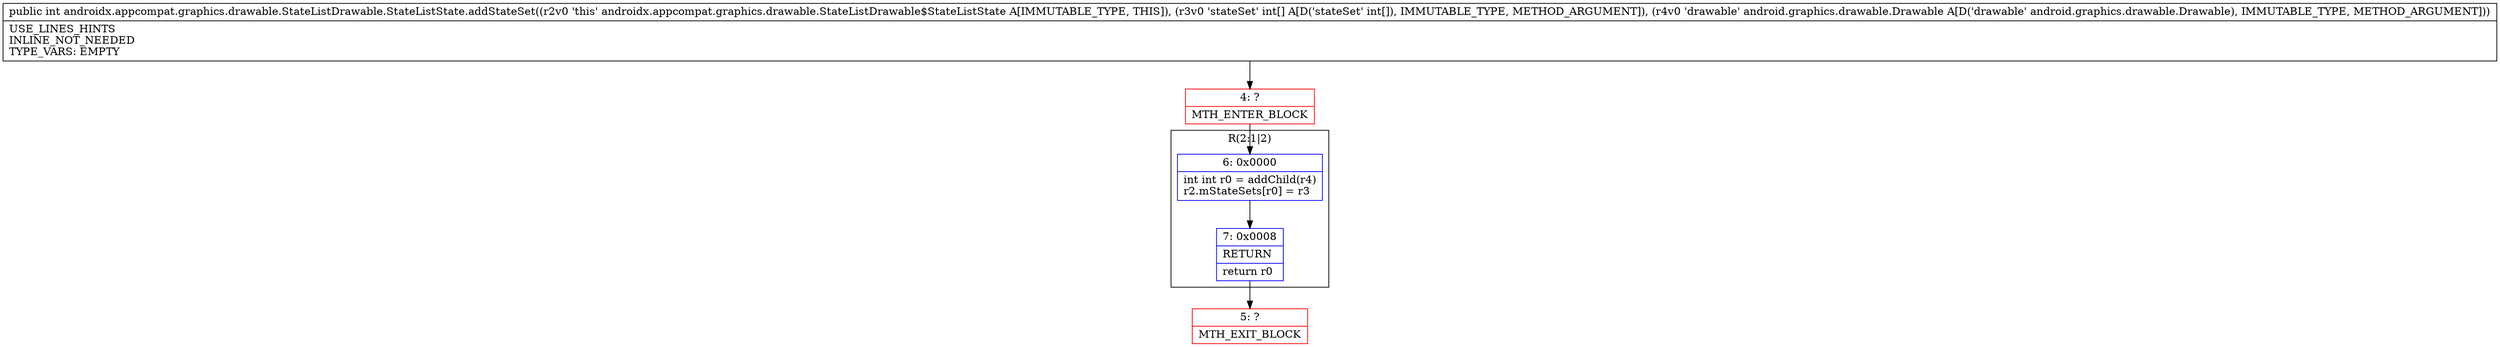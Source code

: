 digraph "CFG forandroidx.appcompat.graphics.drawable.StateListDrawable.StateListState.addStateSet([ILandroid\/graphics\/drawable\/Drawable;)I" {
subgraph cluster_Region_227494832 {
label = "R(2:1|2)";
node [shape=record,color=blue];
Node_6 [shape=record,label="{6\:\ 0x0000|int int r0 = addChild(r4)\lr2.mStateSets[r0] = r3\l}"];
Node_7 [shape=record,label="{7\:\ 0x0008|RETURN\l|return r0\l}"];
}
Node_4 [shape=record,color=red,label="{4\:\ ?|MTH_ENTER_BLOCK\l}"];
Node_5 [shape=record,color=red,label="{5\:\ ?|MTH_EXIT_BLOCK\l}"];
MethodNode[shape=record,label="{public int androidx.appcompat.graphics.drawable.StateListDrawable.StateListState.addStateSet((r2v0 'this' androidx.appcompat.graphics.drawable.StateListDrawable$StateListState A[IMMUTABLE_TYPE, THIS]), (r3v0 'stateSet' int[] A[D('stateSet' int[]), IMMUTABLE_TYPE, METHOD_ARGUMENT]), (r4v0 'drawable' android.graphics.drawable.Drawable A[D('drawable' android.graphics.drawable.Drawable), IMMUTABLE_TYPE, METHOD_ARGUMENT]))  | USE_LINES_HINTS\lINLINE_NOT_NEEDED\lTYPE_VARS: EMPTY\l}"];
MethodNode -> Node_4;Node_6 -> Node_7;
Node_7 -> Node_5;
Node_4 -> Node_6;
}

